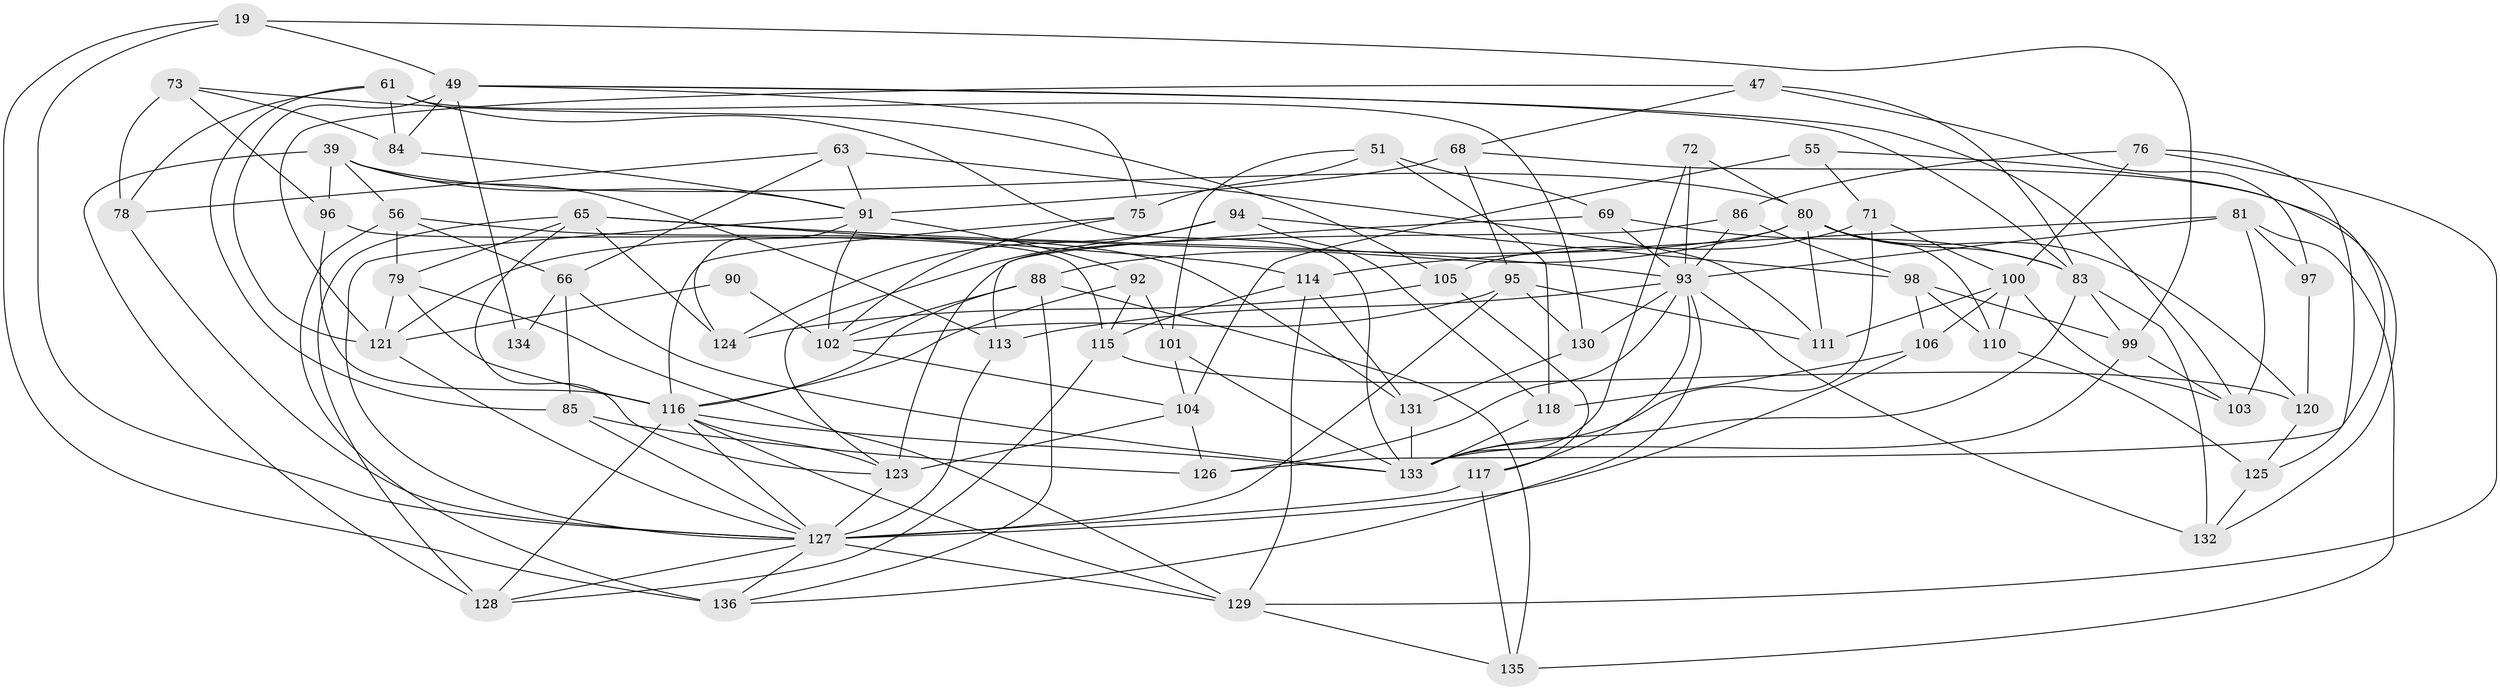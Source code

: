 // original degree distribution, {4: 1.0}
// Generated by graph-tools (version 1.1) at 2025/57/03/09/25 04:57:54]
// undirected, 68 vertices, 168 edges
graph export_dot {
graph [start="1"]
  node [color=gray90,style=filled];
  19 [super="+16"];
  39 [super="+6+35"];
  47;
  49 [super="+7+48"];
  51;
  55;
  56 [super="+1"];
  61 [super="+24"];
  63;
  65 [super="+25+32"];
  66 [super="+37"];
  68;
  69;
  71;
  72 [super="+46"];
  73 [super="+70"];
  75;
  76;
  78 [super="+8"];
  79 [super="+43"];
  80 [super="+15+29"];
  81 [super="+10"];
  83 [super="+36+45"];
  84;
  85;
  86;
  88 [super="+41"];
  90;
  91 [super="+59"];
  92;
  93 [super="+57+89"];
  94;
  95 [super="+38"];
  96 [super="+5"];
  97;
  98 [super="+12"];
  99 [super="+87"];
  100 [super="+42"];
  101;
  102 [super="+40"];
  103;
  104 [super="+4"];
  105;
  106 [super="+77"];
  110;
  111;
  113 [super="+2"];
  114 [super="+82"];
  115 [super="+50"];
  116 [super="+9+64+62+108"];
  117;
  118;
  120;
  121 [super="+44+54"];
  123 [super="+34"];
  124;
  125;
  126;
  127 [super="+67+112"];
  128 [super="+30+119"];
  129 [super="+122"];
  130 [super="+22"];
  131 [super="+60"];
  132;
  133 [super="+52+109"];
  134;
  135;
  136 [super="+53"];
  19 -- 99 [weight=2];
  19 -- 136 [weight=2];
  19 -- 127;
  19 -- 49;
  39 -- 113 [weight=2];
  39 -- 80;
  39 -- 91;
  39 -- 128 [weight=2];
  39 -- 56;
  39 -- 96;
  47 -- 97;
  47 -- 68;
  47 -- 121;
  47 -- 83;
  49 -- 75;
  49 -- 121;
  49 -- 134 [weight=3];
  49 -- 103;
  49 -- 84;
  49 -- 83 [weight=2];
  51 -- 101;
  51 -- 118;
  51 -- 69;
  51 -- 75;
  55 -- 125;
  55 -- 71;
  55 -- 104 [weight=2];
  56 -- 66;
  56 -- 131 [weight=2];
  56 -- 136;
  56 -- 79;
  61 -- 133;
  61 -- 84;
  61 -- 130 [weight=2];
  61 -- 85;
  61 -- 78;
  63 -- 91;
  63 -- 111;
  63 -- 78;
  63 -- 66;
  65 -- 124;
  65 -- 114;
  65 -- 79 [weight=2];
  65 -- 93 [weight=2];
  65 -- 128;
  65 -- 123;
  66 -- 134;
  66 -- 85;
  66 -- 133 [weight=2];
  68 -- 91;
  68 -- 132;
  68 -- 95;
  69 -- 113;
  69 -- 93;
  69 -- 83;
  71 -- 105;
  71 -- 133;
  71 -- 100;
  72 -- 133 [weight=2];
  72 -- 80;
  72 -- 93 [weight=3];
  73 -- 84;
  73 -- 78 [weight=2];
  73 -- 96 [weight=2];
  73 -- 105;
  75 -- 116;
  75 -- 102;
  76 -- 86;
  76 -- 126;
  76 -- 129;
  76 -- 100;
  78 -- 127 [weight=2];
  79 -- 121;
  79 -- 116;
  79 -- 129;
  80 -- 110;
  80 -- 88;
  80 -- 83;
  80 -- 120;
  80 -- 111;
  80 -- 121;
  81 -- 103;
  81 -- 135;
  81 -- 97 [weight=2];
  81 -- 93;
  81 -- 114;
  83 -- 133 [weight=3];
  83 -- 99;
  83 -- 132;
  84 -- 91;
  85 -- 126;
  85 -- 127;
  86 -- 98;
  86 -- 93;
  86 -- 123;
  88 -- 135;
  88 -- 116;
  88 -- 102 [weight=2];
  88 -- 136;
  90 -- 121 [weight=2];
  90 -- 102 [weight=2];
  91 -- 124;
  91 -- 102;
  91 -- 92;
  91 -- 127;
  92 -- 101;
  92 -- 115;
  92 -- 116;
  93 -- 113;
  93 -- 117;
  93 -- 136;
  93 -- 130;
  93 -- 132;
  93 -- 126;
  94 -- 123;
  94 -- 118;
  94 -- 124;
  94 -- 98;
  95 -- 111;
  95 -- 102;
  95 -- 127 [weight=2];
  95 -- 130;
  96 -- 116 [weight=2];
  96 -- 115;
  97 -- 120;
  98 -- 110;
  98 -- 106 [weight=2];
  98 -- 99;
  99 -- 103;
  99 -- 133;
  100 -- 103;
  100 -- 106;
  100 -- 110;
  100 -- 111;
  101 -- 104;
  101 -- 133;
  102 -- 104;
  104 -- 126;
  104 -- 123;
  105 -- 117;
  105 -- 124;
  106 -- 118;
  106 -- 127 [weight=2];
  110 -- 125;
  113 -- 127 [weight=2];
  114 -- 129 [weight=2];
  114 -- 131;
  114 -- 115;
  115 -- 120;
  115 -- 128 [weight=2];
  116 -- 127;
  116 -- 128 [weight=2];
  116 -- 129;
  116 -- 133;
  116 -- 123;
  117 -- 135;
  117 -- 127;
  118 -- 133;
  120 -- 125;
  121 -- 127 [weight=2];
  123 -- 127;
  125 -- 132;
  127 -- 129 [weight=2];
  127 -- 128;
  127 -- 136;
  129 -- 135;
  130 -- 131 [weight=2];
  131 -- 133;
}
